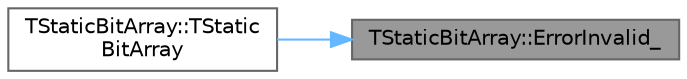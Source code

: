 digraph "TStaticBitArray::ErrorInvalid_"
{
 // INTERACTIVE_SVG=YES
 // LATEX_PDF_SIZE
  bgcolor="transparent";
  edge [fontname=Helvetica,fontsize=10,labelfontname=Helvetica,labelfontsize=10];
  node [fontname=Helvetica,fontsize=10,shape=box,height=0.2,width=0.4];
  rankdir="RL";
  Node1 [id="Node000001",label="TStaticBitArray::ErrorInvalid_",height=0.2,width=0.4,color="gray40", fillcolor="grey60", style="filled", fontcolor="black",tooltip="Reports an invalid string element in the bitset conversion."];
  Node1 -> Node2 [id="edge1_Node000001_Node000002",dir="back",color="steelblue1",style="solid",tooltip=" "];
  Node2 [id="Node000002",label="TStaticBitArray::TStatic\lBitArray",height=0.2,width=0.4,color="grey40", fillcolor="white", style="filled",URL="$d2/d53/classTStaticBitArray.html#adad3ac20197f3e946cada69cb5e3c537",tooltip="Constructor to initialize from string."];
}
